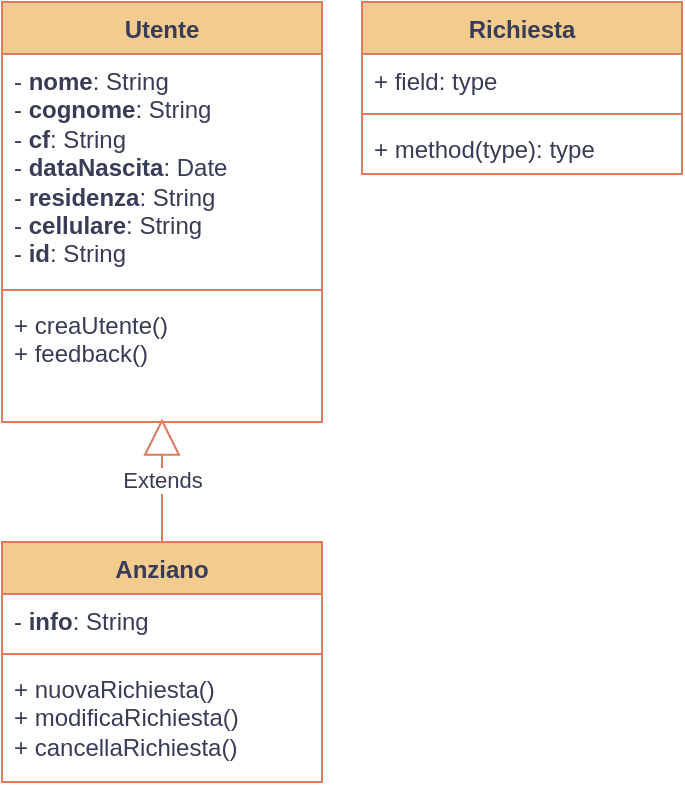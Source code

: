 <mxfile version="24.2.5" type="device">
  <diagram name="Pagina-1" id="B6kREMD9Ta0y7wJTG-ac">
    <mxGraphModel dx="474" dy="587" grid="1" gridSize="10" guides="1" tooltips="1" connect="1" arrows="1" fold="1" page="1" pageScale="1" pageWidth="827" pageHeight="1169" math="0" shadow="0">
      <root>
        <mxCell id="0" />
        <mxCell id="1" parent="0" />
        <mxCell id="GQTPTa_sVyRfk5nViACN-1" value="Utente" style="swimlane;fontStyle=1;align=center;verticalAlign=top;childLayout=stackLayout;horizontal=1;startSize=26;horizontalStack=0;resizeParent=1;resizeParentMax=0;resizeLast=0;collapsible=1;marginBottom=0;whiteSpace=wrap;html=1;labelBackgroundColor=none;fillColor=#F2CC8F;strokeColor=#E07A5F;fontColor=#393C56;" vertex="1" parent="1">
          <mxGeometry x="140" y="150" width="160" height="210" as="geometry" />
        </mxCell>
        <mxCell id="GQTPTa_sVyRfk5nViACN-2" value="- &lt;b&gt;nome&lt;/b&gt;: String&lt;div&gt;- &lt;b&gt;cognome&lt;/b&gt;: String&lt;/div&gt;&lt;div&gt;- &lt;b&gt;cf&lt;/b&gt;: String&lt;/div&gt;&lt;div&gt;- &lt;b&gt;dataNascita&lt;/b&gt;: Date&lt;/div&gt;&lt;div&gt;- &lt;b&gt;residenza&lt;/b&gt;: String&lt;/div&gt;&lt;div&gt;- &lt;b&gt;cellulare&lt;/b&gt;: String&lt;/div&gt;&lt;div&gt;- &lt;b&gt;id&lt;/b&gt;: String&lt;/div&gt;" style="text;strokeColor=none;fillColor=none;align=left;verticalAlign=top;spacingLeft=4;spacingRight=4;overflow=hidden;rotatable=0;points=[[0,0.5],[1,0.5]];portConstraint=eastwest;whiteSpace=wrap;html=1;labelBackgroundColor=none;fontColor=#393C56;" vertex="1" parent="GQTPTa_sVyRfk5nViACN-1">
          <mxGeometry y="26" width="160" height="114" as="geometry" />
        </mxCell>
        <mxCell id="GQTPTa_sVyRfk5nViACN-3" value="" style="line;strokeWidth=1;fillColor=none;align=left;verticalAlign=middle;spacingTop=-1;spacingLeft=3;spacingRight=3;rotatable=0;labelPosition=right;points=[];portConstraint=eastwest;strokeColor=#E07A5F;labelBackgroundColor=none;fontColor=#393C56;" vertex="1" parent="GQTPTa_sVyRfk5nViACN-1">
          <mxGeometry y="140" width="160" height="8" as="geometry" />
        </mxCell>
        <mxCell id="GQTPTa_sVyRfk5nViACN-4" value="&lt;div&gt;+ creaUtente()&lt;/div&gt;+ feedback()" style="text;strokeColor=none;fillColor=none;align=left;verticalAlign=top;spacingLeft=4;spacingRight=4;overflow=hidden;rotatable=0;points=[[0,0.5],[1,0.5]];portConstraint=eastwest;whiteSpace=wrap;html=1;labelBackgroundColor=none;fontColor=#393C56;" vertex="1" parent="GQTPTa_sVyRfk5nViACN-1">
          <mxGeometry y="148" width="160" height="62" as="geometry" />
        </mxCell>
        <mxCell id="GQTPTa_sVyRfk5nViACN-5" value="Richiesta" style="swimlane;fontStyle=1;align=center;verticalAlign=top;childLayout=stackLayout;horizontal=1;startSize=26;horizontalStack=0;resizeParent=1;resizeParentMax=0;resizeLast=0;collapsible=1;marginBottom=0;whiteSpace=wrap;html=1;strokeColor=#E07A5F;fontColor=#393C56;fillColor=#F2CC8F;" vertex="1" parent="1">
          <mxGeometry x="320" y="150" width="160" height="86" as="geometry" />
        </mxCell>
        <mxCell id="GQTPTa_sVyRfk5nViACN-6" value="+ field: type" style="text;strokeColor=none;fillColor=none;align=left;verticalAlign=top;spacingLeft=4;spacingRight=4;overflow=hidden;rotatable=0;points=[[0,0.5],[1,0.5]];portConstraint=eastwest;whiteSpace=wrap;html=1;fontColor=#393C56;" vertex="1" parent="GQTPTa_sVyRfk5nViACN-5">
          <mxGeometry y="26" width="160" height="26" as="geometry" />
        </mxCell>
        <mxCell id="GQTPTa_sVyRfk5nViACN-7" value="" style="line;strokeWidth=1;fillColor=none;align=left;verticalAlign=middle;spacingTop=-1;spacingLeft=3;spacingRight=3;rotatable=0;labelPosition=right;points=[];portConstraint=eastwest;strokeColor=inherit;fontColor=#393C56;" vertex="1" parent="GQTPTa_sVyRfk5nViACN-5">
          <mxGeometry y="52" width="160" height="8" as="geometry" />
        </mxCell>
        <mxCell id="GQTPTa_sVyRfk5nViACN-8" value="+ method(type): type" style="text;strokeColor=none;fillColor=none;align=left;verticalAlign=top;spacingLeft=4;spacingRight=4;overflow=hidden;rotatable=0;points=[[0,0.5],[1,0.5]];portConstraint=eastwest;whiteSpace=wrap;html=1;fontColor=#393C56;" vertex="1" parent="GQTPTa_sVyRfk5nViACN-5">
          <mxGeometry y="60" width="160" height="26" as="geometry" />
        </mxCell>
        <mxCell id="GQTPTa_sVyRfk5nViACN-13" value="Anziano&lt;div&gt;&lt;br&gt;&lt;/div&gt;" style="swimlane;fontStyle=1;align=center;verticalAlign=top;childLayout=stackLayout;horizontal=1;startSize=26;horizontalStack=0;resizeParent=1;resizeParentMax=0;resizeLast=0;collapsible=1;marginBottom=0;whiteSpace=wrap;html=1;strokeColor=#E07A5F;fontColor=#393C56;fillColor=#F2CC8F;" vertex="1" parent="1">
          <mxGeometry x="140" y="420" width="160" height="120" as="geometry" />
        </mxCell>
        <mxCell id="GQTPTa_sVyRfk5nViACN-14" value="- &lt;b&gt;info&lt;/b&gt;: String" style="text;strokeColor=none;fillColor=none;align=left;verticalAlign=top;spacingLeft=4;spacingRight=4;overflow=hidden;rotatable=0;points=[[0,0.5],[1,0.5]];portConstraint=eastwest;whiteSpace=wrap;html=1;fontColor=#393C56;" vertex="1" parent="GQTPTa_sVyRfk5nViACN-13">
          <mxGeometry y="26" width="160" height="26" as="geometry" />
        </mxCell>
        <mxCell id="GQTPTa_sVyRfk5nViACN-15" value="" style="line;strokeWidth=1;fillColor=none;align=left;verticalAlign=middle;spacingTop=-1;spacingLeft=3;spacingRight=3;rotatable=0;labelPosition=right;points=[];portConstraint=eastwest;strokeColor=inherit;fontColor=#393C56;" vertex="1" parent="GQTPTa_sVyRfk5nViACN-13">
          <mxGeometry y="52" width="160" height="8" as="geometry" />
        </mxCell>
        <mxCell id="GQTPTa_sVyRfk5nViACN-16" value="+ nuovaRichiesta()&lt;div&gt;+ modificaRichiesta()&lt;/div&gt;&lt;div&gt;+ cancellaRichiesta()&lt;/div&gt;&lt;div&gt;&lt;br&gt;&lt;/div&gt;" style="text;strokeColor=none;fillColor=none;align=left;verticalAlign=top;spacingLeft=4;spacingRight=4;overflow=hidden;rotatable=0;points=[[0,0.5],[1,0.5]];portConstraint=eastwest;whiteSpace=wrap;html=1;fontColor=#393C56;" vertex="1" parent="GQTPTa_sVyRfk5nViACN-13">
          <mxGeometry y="60" width="160" height="60" as="geometry" />
        </mxCell>
        <mxCell id="GQTPTa_sVyRfk5nViACN-18" value="Extends" style="endArrow=block;endSize=16;endFill=0;html=1;rounded=0;strokeColor=#E07A5F;fontColor=#393C56;fillColor=#F2CC8F;exitX=0.5;exitY=0;exitDx=0;exitDy=0;entryX=0.5;entryY=0.972;entryDx=0;entryDy=0;entryPerimeter=0;" edge="1" parent="1" source="GQTPTa_sVyRfk5nViACN-13" target="GQTPTa_sVyRfk5nViACN-4">
          <mxGeometry width="160" relative="1" as="geometry">
            <mxPoint x="240" y="420" as="sourcePoint" />
            <mxPoint x="260" y="420" as="targetPoint" />
          </mxGeometry>
        </mxCell>
      </root>
    </mxGraphModel>
  </diagram>
</mxfile>

